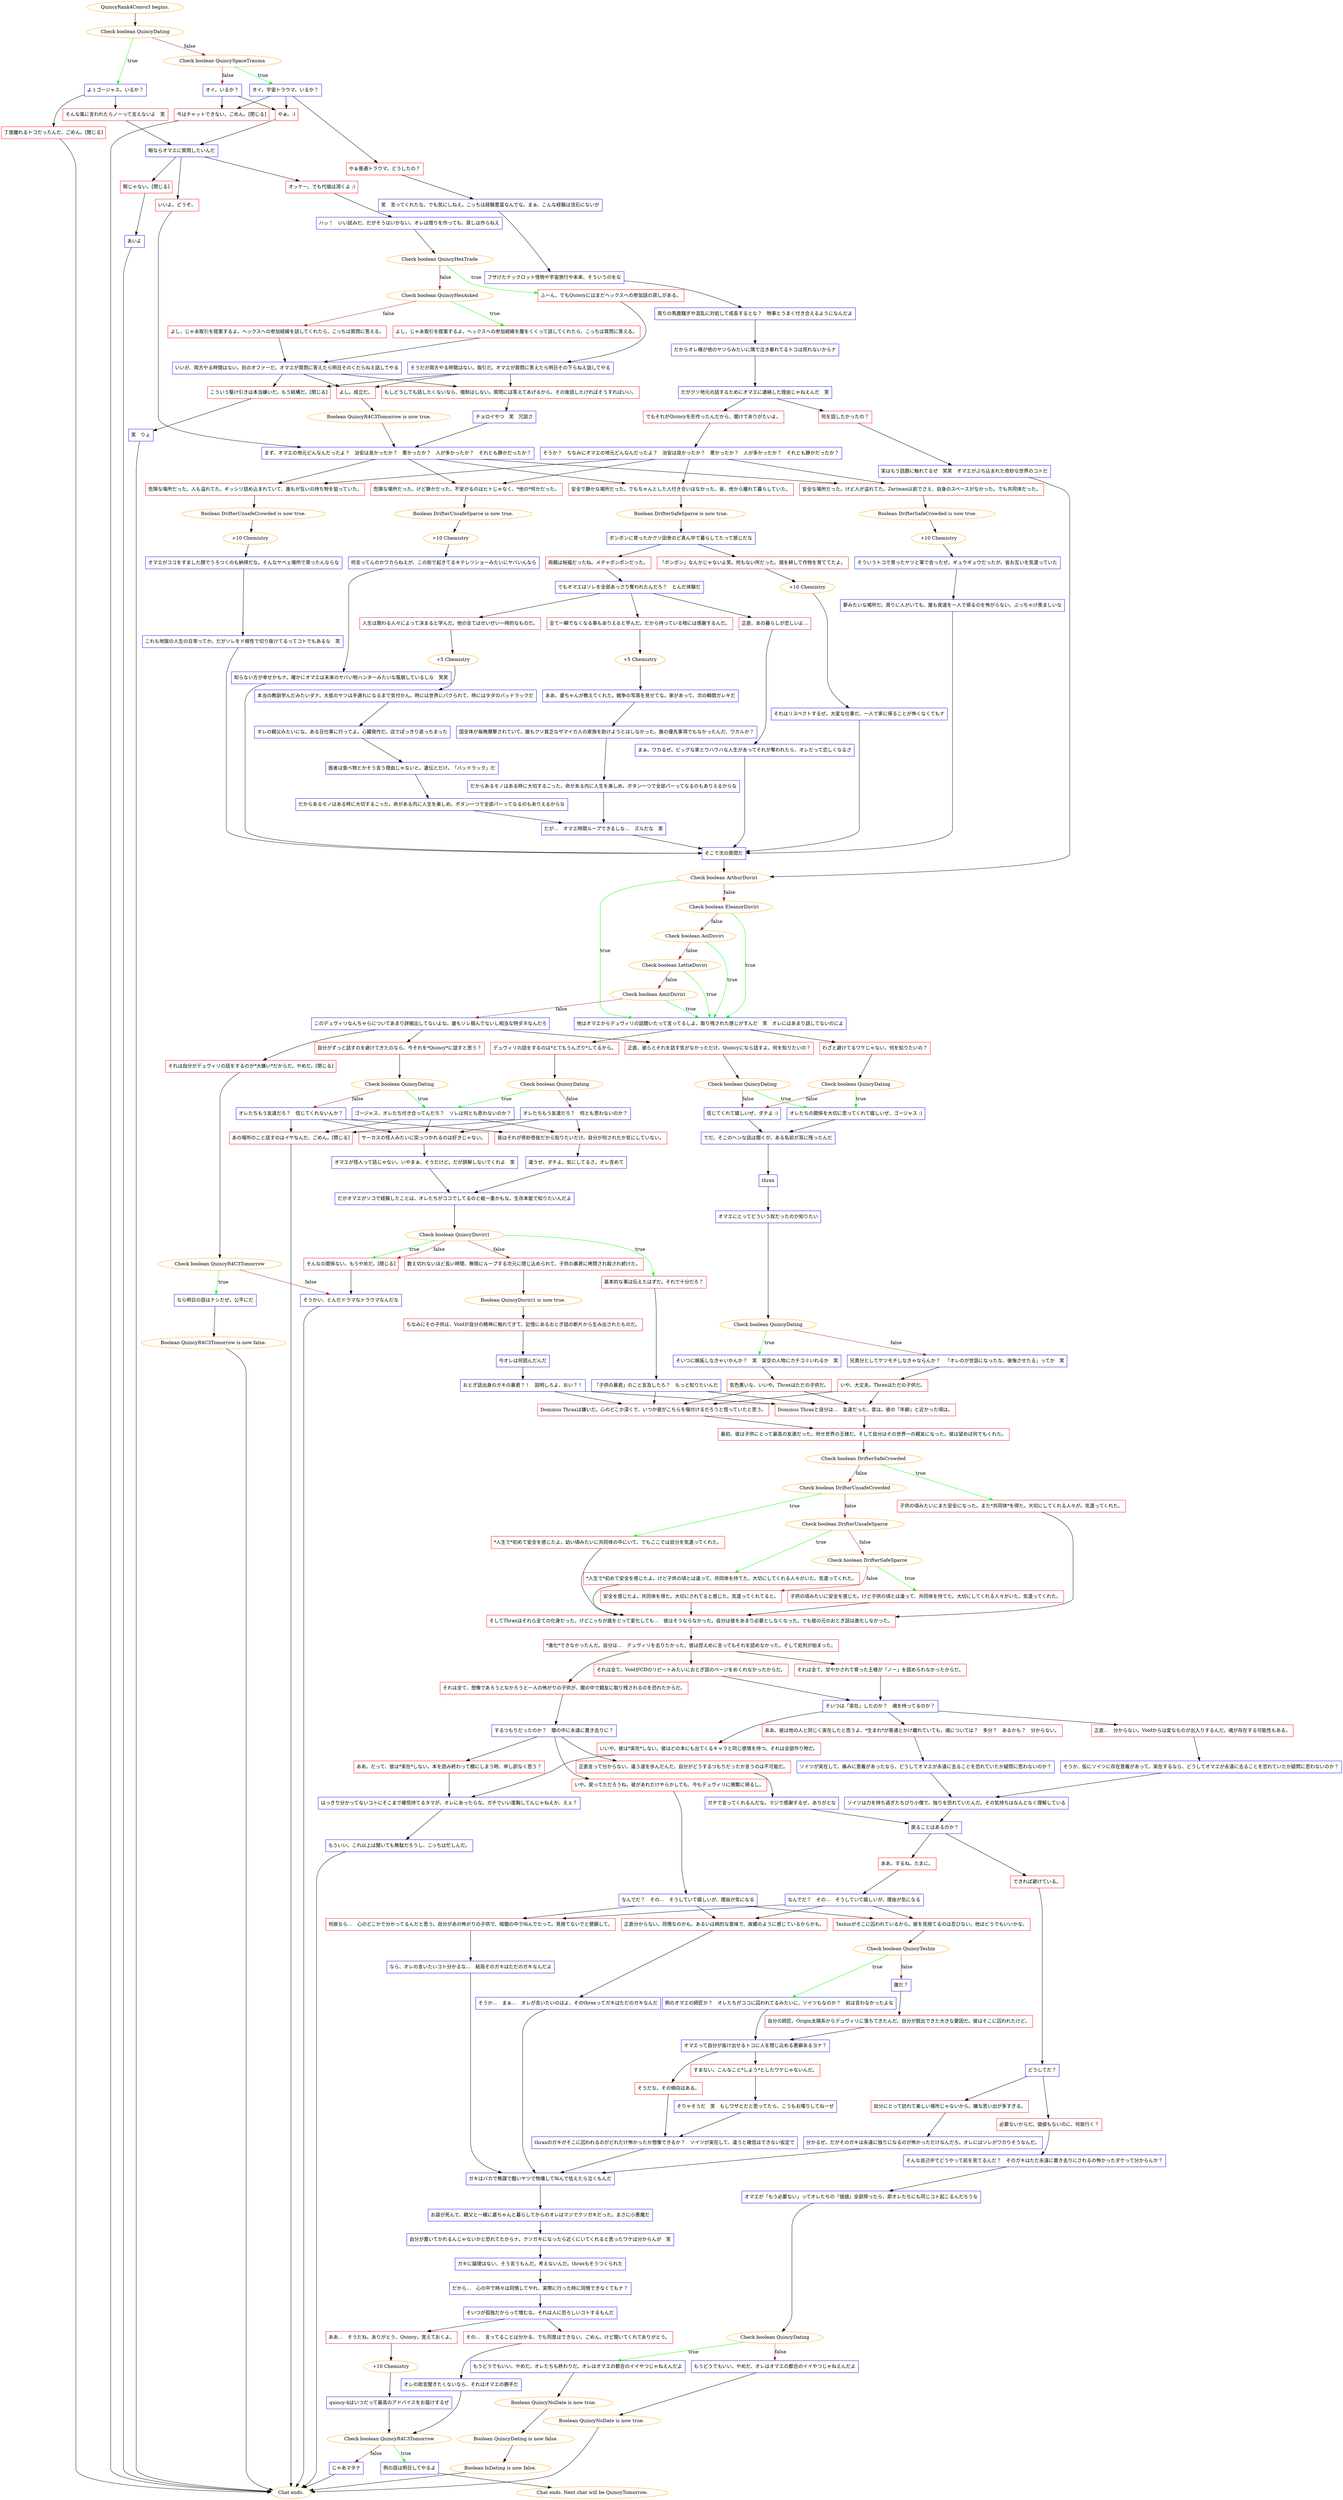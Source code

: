 digraph {
	"QuincyRank4Convo3 begins." [color=orange];
		"QuincyRank4Convo3 begins." -> j552943725;
	j552943725 [label="Check boolean QuincyDating",color=orange];
		j552943725 -> j3982082051 [label=true,color=green];
		j552943725 -> j3004499405 [label=false,color=brown];
	j3982082051 [label="よぅゴージャス。いるか？",shape=box,color=blue];
		j3982082051 -> j3866243663;
		j3982082051 -> j3044694201;
	j3004499405 [label="Check boolean QuincySpaceTrauma",color=orange];
		j3004499405 -> j232019040 [label=true,color=green];
		j3004499405 -> j4259833654 [label=false,color=brown];
	j3866243663 [label="そんな風に言われたらノーって言えないよ　笑",shape=box,color=red];
		j3866243663 -> j2006945412;
	j3044694201 [label="丁度離れるトコだったんだ、ごめん。[閉じる]",shape=box,color=red];
		j3044694201 -> "Chat ends.";
	j232019040 [label="オイ。宇宙トラウマ。いるか？",shape=box,color=blue];
		j232019040 -> j124961778;
		j232019040 -> j224832715;
		j232019040 -> j1721265965;
	j4259833654 [label="オイ。いるか？",shape=box,color=blue];
		j4259833654 -> j224832715;
		j4259833654 -> j1721265965;
	j2006945412 [label="暇ならオマエに質問したいんだ",shape=box,color=blue];
		j2006945412 -> j4128092755;
		j2006945412 -> j3859121976;
		j2006945412 -> j2173047550;
	"Chat ends." [color=orange];
	j124961778 [label="やぁ普通トラウマ。どうしたの？",shape=box,color=red];
		j124961778 -> j2686753783;
	j224832715 [label="やぁ。:)",shape=box,color=red];
		j224832715 -> j2006945412;
	j1721265965 [label="今はチャットできない、ごめん。[閉じる]",shape=box,color=red];
		j1721265965 -> "Chat ends.";
	j4128092755 [label="いいよ。どうぞ。",shape=box,color=red];
		j4128092755 -> j657186199;
	j3859121976 [label="オッケー。でも代価は頂くよ ;)",shape=box,color=red];
		j3859121976 -> j2420637905;
	j2173047550 [label="暇じゃない。[閉じる]",shape=box,color=red];
		j2173047550 -> j1027775213;
	j2686753783 [label="笑　言ってくれたな、でも気にしねえ。こっちは経験豊富なんでな。まぁ、こんな経験は流石にないが",shape=box,color=blue];
		j2686753783 -> j2529224850;
	j657186199 [label="まず、オマエの地元どんなんだったよ？　治安は良かったか？　悪かったか？　人が多かったか？　それとも静かだったか？",shape=box,color=blue];
		j657186199 -> j95147333;
		j657186199 -> j3833198881;
		j657186199 -> j532116845;
		j657186199 -> j4004905056;
	j2420637905 [label="ハッ！　いい試みだ、だがそうはいかない。オレは借りを作っても、貸しは作らねえ",shape=box,color=blue];
		j2420637905 -> j3869748579;
	j1027775213 [label="あいよ",shape=box,color=blue];
		j1027775213 -> "Chat ends.";
	j2529224850 [label="フザけたテックロット怪物や宇宙旅行や未来、そういうのをな",shape=box,color=blue];
		j2529224850 -> j329574938;
	j95147333 [label="安全な場所だった。けど人が溢れてた。Zariman以前でさえ、自身のスペースがなかった。でも共同体だった。",shape=box,color=red];
		j95147333 -> j4047082502;
	j3833198881 [label="危険な場所だった。人も溢れてた。ギッシリ詰め込まれていて、誰もが互いの持ち物を狙っていた。",shape=box,color=red];
		j3833198881 -> j2887452947;
	j532116845 [label="危険な場所だった。けど静かだった。不安がるのはヒトじゃなく、*他の*何かだった。",shape=box,color=red];
		j532116845 -> j350287446;
	j4004905056 [label="安全で静かな場所だった。でもちゃんとした人付き合いはなかった。皆、他から離れて暮らしていた。",shape=box,color=red];
		j4004905056 -> j855826713;
	j3869748579 [label="Check boolean QuincyHexTrade",color=orange];
		j3869748579 -> j4103640362 [label=true,color=green];
		j3869748579 -> j4011176701 [label=false,color=brown];
	j329574938 [label="周りの馬鹿騒ぎや混乱に対処して成長するとな？　物事とうまく付き合えるようになんだよ",shape=box,color=blue];
		j329574938 -> j3025980719;
	j4047082502 [label="Boolean DrifterSafeCrowded is now true.",color=orange];
		j4047082502 -> j173154456;
	j2887452947 [label="Boolean DrifterUnsafeCrowded is now true.",color=orange];
		j2887452947 -> j3740650544;
	j350287446 [label="Boolean DrifterUnsafeSparce is now true.",color=orange];
		j350287446 -> j2811909603;
	j855826713 [label="Boolean DrifterSafeSparce is now true.",color=orange];
		j855826713 -> j3965466977;
	j4103640362 [label="ふーん、でもQuincyにはまだヘックスへの参加話の貸しがある。",shape=box,color=red];
		j4103640362 -> j1942359101;
	j4011176701 [label="Check boolean QuincyHexAsked",color=orange];
		j4011176701 -> j3734213106 [label=true,color=green];
		j4011176701 -> j485165540 [label=false,color=brown];
	j3025980719 [label="だからオレ様が他のヤツらみたいに隅で泣き暴れてるトコは見れないからナ",shape=box,color=blue];
		j3025980719 -> j2143678845;
	j173154456 [label="+10 Chemistry",color=orange];
		j173154456 -> j3752375874;
	j3740650544 [label="+10 Chemistry",color=orange];
		j3740650544 -> j3493545906;
	j2811909603 [label="+10 Chemistry",color=orange];
		j2811909603 -> j3465152344;
	j3965466977 [label="ボンボンに育ったかクソ田舎のど真ん中で暮らしてたって感じだな",shape=box,color=blue];
		j3965466977 -> j1258265672;
		j3965466977 -> j889215903;
	j1942359101 [label="そうだが両方やる時間はない。取引だ。オマエが質問に答えたら明日その下らねえ話してやる",shape=box,color=blue];
		j1942359101 -> j4045893487;
		j1942359101 -> j306214312;
		j1942359101 -> j1615008729;
	j3734213106 [label="よし、じゃあ取引を提案するよ。ヘックスへの参加経緯を腹をくくって話してくれたら、こっちは質問に答える。",shape=box,color=red];
		j3734213106 -> j2965728667;
	j485165540 [label="よし、じゃあ取引を提案するよ。ヘックスへの参加経緯を話してくれたら、こっちは質問に答える。",shape=box,color=red];
		j485165540 -> j2965728667;
	j2143678845 [label="だがクソ地元の話するためにオマエに連絡した理由じゃねえんだ　笑",shape=box,color=blue];
		j2143678845 -> j2449499243;
		j2143678845 -> j512794239;
	j3752375874 [label="そういうトコで育ったヤツと軍で会ったぜ。ギュウギュウだったが、皆お互いを気遣っていた",shape=box,color=blue];
		j3752375874 -> j1503495306;
	j3493545906 [label="オマエがココをすました顔でうろつくのも納得だな。そんなヤベェ場所で育ったんならな",shape=box,color=blue];
		j3493545906 -> j1293644960;
	j3465152344 [label="何言ってんのかワカらねえが、この街で起きてるキテレツショーみたいにヤバいんなら",shape=box,color=blue];
		j3465152344 -> j670618599;
	j1258265672 [label="「ボンボン」なんかじゃないよ笑。何もない所だった。畑を耕して作物を育ててたよ。",shape=box,color=red];
		j1258265672 -> j960214835;
	j889215903 [label="両親は裕福だったね。メチャボンボンだった。",shape=box,color=red];
		j889215903 -> j4109374690;
	j4045893487 [label="よし。成立だ。",shape=box,color=red];
		j4045893487 -> j955414376;
	j306214312 [label="もしどうしても話したくないなら、強制はしない。質問には答えてあげるから、その後話したければそうすればいい。",shape=box,color=red];
		j306214312 -> j579090192;
	j1615008729 [label="こういう駆け引きは本当嫌いだ。もう結構だ。[閉じる]",shape=box,color=red];
		j1615008729 -> j3500843985;
	j2965728667 [label="いいが、両方やる時間はない。別のオファーだ。オマエが質問に答えたら明日そのくだらねえ話してやる",shape=box,color=blue];
		j2965728667 -> j4045893487;
		j2965728667 -> j306214312;
		j2965728667 -> j1615008729;
	j2449499243 [label="何を話したかったの？",shape=box,color=red];
		j2449499243 -> j1394393248;
	j512794239 [label="でもそれがQuincyを形作ったんだから、聞けてありがたいよ。",shape=box,color=red];
		j512794239 -> j407465629;
	j1503495306 [label="夢みたいな場所だ。周りに人がいても、誰も夜道を一人で帰るのを怖がらない。ぶっちゃけ羨ましいな",shape=box,color=blue];
		j1503495306 -> j1474734043;
	j1293644960 [label="これも地獄の人生の日常ってか。だがソレをド根性で切り抜けてるってコトでもあるな　笑",shape=box,color=blue];
		j1293644960 -> j1474734043;
	j670618599 [label="知らない方が幸せかもナ。確かにオマエは未来のヤバい物ハンターみたいな風貌しているしな　笑笑",shape=box,color=blue];
		j670618599 -> j1474734043;
	j960214835 [label="+10 Chemistry",color=orange];
		j960214835 -> j3168374069;
	j4109374690 [label="でもオマエはソレを全部あっさり奪われたんだろ？　とんだ体験だ",shape=box,color=blue];
		j4109374690 -> j2117132895;
		j4109374690 -> j386025849;
		j4109374690 -> j2193380182;
	j955414376 [label="Boolean QuincyR4C3Tomorrow is now true.",color=orange];
		j955414376 -> j657186199;
	j579090192 [label="チョロイやつ　笑　冗談さ",shape=box,color=blue];
		j579090192 -> j657186199;
	j3500843985 [label="笑　りょ",shape=box,color=blue];
		j3500843985 -> "Chat ends.";
	j1394393248 [label="実はもう話題に触れてるぜ　笑笑　オマエがぶち込まれた奇妙な世界のコトだ",shape=box,color=blue];
		j1394393248 -> j3268356592;
	j407465629 [label="そうか？　ちなみにオマエの地元どんなんだったよ？　治安は良かったか？　悪かったか？　人が多かったか？　それとも静かだったか？",shape=box,color=blue];
		j407465629 -> j95147333;
		j407465629 -> j3833198881;
		j407465629 -> j532116845;
		j407465629 -> j4004905056;
	j1474734043 [label="そこで次の質問だ",shape=box,color=blue];
		j1474734043 -> j3268356592;
	j3168374069 [label="それはリスペクトするぜ。大変な仕事だ、一人で家に帰ることが怖くなくてもナ",shape=box,color=blue];
		j3168374069 -> j1474734043;
	j2117132895 [label="正直、あの暮らしが恋しいよ…",shape=box,color=red];
		j2117132895 -> j2789902465;
	j386025849 [label="全て一瞬でなくなる事もありえると学んだ。だから持っている物には感謝するんだ。",shape=box,color=red];
		j386025849 -> j2809925328;
	j2193380182 [label="人生は関わる人々によって決まると学んだ。他の全てはせいぜい一時的なものだ。",shape=box,color=red];
		j2193380182 -> j833771098;
	j3268356592 [label="Check boolean ArthurDuviri",color=orange];
		j3268356592 -> j3230706529 [label=true,color=green];
		j3268356592 -> j4104290587 [label=false,color=brown];
	j2789902465 [label="まぁ、ワカるぜ。ビッグな家とウハウハな人生があってそれが奪われたら、オレだって恋しくなるさ",shape=box,color=blue];
		j2789902465 -> j1474734043;
	j2809925328 [label="+5 Chemistry",color=orange];
		j2809925328 -> j3602173821;
	j833771098 [label="+5 Chemistry",color=orange];
		j833771098 -> j551900259;
	j3230706529 [label="他はオマエからデュヴィリの話聞いたって言ってるしよ、取り残された感じがすんだ　笑　オレにはあまり話してないのによ",shape=box,color=blue];
		j3230706529 -> j3790387690;
		j3230706529 -> j2861954722;
	j4104290587 [label="Check boolean EleanorDuviri",color=orange];
		j4104290587 -> j3230706529 [label=true,color=green];
		j4104290587 -> j481100708 [label=false,color=brown];
	j3602173821 [label="ああ、婆ちゃんが教えてくれた。戦争の写真を見せてな。家があって、次の瞬間ガレキだ",shape=box,color=blue];
		j3602173821 -> j3141347964;
	j551900259 [label="本当の教訓学んだみたいダナ。大抵のヤツは手遅れになるまで気付かん。時には世界にパクられて、時にはタダのバッドラックだ",shape=box,color=blue];
		j551900259 -> j2833664920;
	j3790387690 [label="わざと避けてるワケじゃない。何を知りたいの？",shape=box,color=red];
		j3790387690 -> j1049962924;
	j2861954722 [label="デュヴィリの話をするのは*とてもうんざり*してるから。",shape=box,color=red];
		j2861954722 -> j2517674731;
	j481100708 [label="Check boolean AoiDuviri",color=orange];
		j481100708 -> j3230706529 [label=true,color=green];
		j481100708 -> j2629651196 [label=false,color=brown];
	j3141347964 [label="国全体が毎晩爆撃されていて、誰もクソ貧乏なザマイカ人の家族を助けようとはしなかった。誰の優先事項でもなかったんだ、ワカルか？",shape=box,color=blue];
		j3141347964 -> j2413063279;
	j2833664920 [label="オレの親父みたいにな。ある日仕事に行ってよ。心臓発作だ。店でぽっきり逝っちまった",shape=box,color=blue];
		j2833664920 -> j2570619982;
	j1049962924 [label="Check boolean QuincyDating",color=orange];
		j1049962924 -> j3573132657 [label=true,color=green];
		j1049962924 -> j1194028324 [label=false,color=brown];
	j2517674731 [label="Check boolean QuincyDating",color=orange];
		j2517674731 -> j2269779075 [label=true,color=green];
		j2517674731 -> j3657716220 [label=false,color=brown];
	j2629651196 [label="Check boolean LettieDuviri",color=orange];
		j2629651196 -> j3230706529 [label=true,color=green];
		j2629651196 -> j1771238635 [label=false,color=brown];
	j2413063279 [label="だからあるモノはある時に大切するこった。命がある内に人生を楽しめ。ボタン一つで全部パーってなるのもありえるからな",shape=box,color=blue];
		j2413063279 -> j4097218947;
	j2570619982 [label="医者は食べ物とかそう言う理由じゃないと。遺伝とだけ。「バッドラック」だ",shape=box,color=blue];
		j2570619982 -> j265284708;
	j3573132657 [label="オレたちの関係を大切に思ってくれて嬉しいぜ、ゴージャス ;)",shape=box,color=blue];
		j3573132657 -> j1270039255;
	j1194028324 [label="信じてくれて嬉しいぜ、ダチよ :)",shape=box,color=blue];
		j1194028324 -> j1270039255;
	j2269779075 [label="ゴージャス、オレたち付き合ってんだろ？　ソレは何とも思わないのか？",shape=box,color=blue];
		j2269779075 -> j1967644395;
		j2269779075 -> j3328101525;
		j2269779075 -> j2548908560;
	j3657716220 [label="オレたちもう友達だろ？　何とも思わないのか？",shape=box,color=blue];
		j3657716220 -> j1967644395;
		j3657716220 -> j3328101525;
		j3657716220 -> j2548908560;
	j1771238635 [label="Check boolean AmirDuviri",color=orange];
		j1771238635 -> j3230706529 [label=true,color=green];
		j1771238635 -> j1878440850 [label=false,color=brown];
	j4097218947 [label="だが…　オマエ時間ループできるしな…　ズルだな　笑",shape=box,color=blue];
		j4097218947 -> j1474734043;
	j265284708 [label="だからあるモノはある時に大切するこった。命がある内に人生を楽しめ。ボタン一つで全部パーってなるのもありえるからな",shape=box,color=blue];
		j265284708 -> j4097218947;
	j1270039255 [label="でだ。そこのヘンな話は聞くが、ある名前が耳に残ったんだ",shape=box,color=blue];
		j1270039255 -> j2499036473;
	j1967644395 [label="皆はそれが奇妙奇抜だから知りたいだけ。自分が何されたか気にしていない。",shape=box,color=red];
		j1967644395 -> j633615608;
	j3328101525 [label="サーカスの怪人みたいに突っつかれるのは好きじゃない。",shape=box,color=red];
		j3328101525 -> j471062502;
	j2548908560 [label="あの場所のこと話すのはイヤなんだ、ごめん。[閉じる]",shape=box,color=red];
		j2548908560 -> "Chat ends.";
	j1878440850 [label="このデュヴィリなんちゃらについてあまり詳細出してないよな。誰もソレ掴んでないし相当な特ダネなんだろ",shape=box,color=blue];
		j1878440850 -> j487680726;
		j1878440850 -> j2310964142;
		j1878440850 -> j3032827208;
	j2499036473 [label="thrax",shape=box,color=blue];
		j2499036473 -> j768747901;
	j633615608 [label="違うぜ、ダチよ。気にしてるさ。オレ含めて",shape=box,color=blue];
		j633615608 -> j1509421344;
	j471062502 [label="オマエが怪人って話じゃない。いやまぁ、そうだけど。だが誤解しないでくれよ　笑",shape=box,color=blue];
		j471062502 -> j1509421344;
	j487680726 [label="正直、彼らとそれを話す気がなかっただけ。Quincyになら話すよ。何を知りたいの？",shape=box,color=red];
		j487680726 -> j1970620959;
	j2310964142 [label="自分がずっと話すのを避けてきたのなら、今それを*Quincy*に話すと思う？",shape=box,color=red];
		j2310964142 -> j1548335853;
	j3032827208 [label="それは自分がデュヴィリの話をするのが*大嫌い*だからだ。やめだ。[閉じる]",shape=box,color=red];
		j3032827208 -> j3137933610;
	j768747901 [label="オマエにとってどういう奴だったのか知りたい",shape=box,color=blue];
		j768747901 -> j3518307430;
	j1509421344 [label="だがオマエがソコで経験したことは、オレたちがココでしてるのと紙一重かもな。生存本能で知りたいんだよ",shape=box,color=blue];
		j1509421344 -> j1065292502;
	j1970620959 [label="Check boolean QuincyDating",color=orange];
		j1970620959 -> j3573132657 [label=true,color=green];
		j1970620959 -> j1194028324 [label=false,color=brown];
	j1548335853 [label="Check boolean QuincyDating",color=orange];
		j1548335853 -> j2269779075 [label=true,color=green];
		j1548335853 -> j259501631 [label=false,color=brown];
	j3137933610 [label="Check boolean QuincyR4C3Tomorrow",color=orange];
		j3137933610 -> j219497914 [label=true,color=green];
		j3137933610 -> j2884502786 [label=false,color=brown];
	j3518307430 [label="Check boolean QuincyDating",color=orange];
		j3518307430 -> j1819043407 [label=true,color=green];
		j3518307430 -> j3513678698 [label=false,color=brown];
	j1065292502 [label="Check boolean QuincyDuviri1",color=orange];
		j1065292502 -> j2224012660 [label=true,color=green];
		j1065292502 -> j3246004151 [label=true,color=green];
		j1065292502 -> j2433993819 [label=false,color=brown];
		j1065292502 -> j3246004151 [label=false,color=brown];
	j259501631 [label="オレたちもう友達だろ？　信じてくれないんか？",shape=box,color=blue];
		j259501631 -> j1967644395;
		j259501631 -> j3328101525;
		j259501631 -> j2548908560;
	j219497914 [label="なら明日の話はナシだぜ。公平にだ",shape=box,color=blue];
		j219497914 -> j10984581;
	j2884502786 [label="そうかい、とんだドラマなトラウマなんだな",shape=box,color=blue];
		j2884502786 -> "Chat ends.";
	j1819043407 [label="そいつに嫉妬しなきゃいかんか？　笑　架空の人物にカチコミいれるか　笑",shape=box,color=blue];
		j1819043407 -> j1041102767;
	j3513678698 [label="兄貴分としてケツモチしなきゃならんか？　「オレのが世話になったな、後悔させたる」ってか　笑",shape=box,color=blue];
		j3513678698 -> j696018239;
	j2224012660 [label="基本的な事は伝えたはずだ。それで十分だろ？",shape=box,color=red];
		j2224012660 -> j1759605954;
	j3246004151 [label="そんなの関係ない。もうやめだ。[閉じる]",shape=box,color=red];
		j3246004151 -> j2884502786;
	j2433993819 [label="数え切れないほど長い時間、無限にループする次元に閉じ込められて、子供の暴君に拷問され殺され続けた。",shape=box,color=red];
		j2433993819 -> j1922194381;
	j10984581 [label="Boolean QuincyR4C3Tomorrow is now false.",color=orange];
		j10984581 -> "Chat ends.";
	j1041102767 [label="気色悪いな、いいや。Thraxはただの子供だ。",shape=box,color=red];
		j1041102767 -> j2538502877;
		j1041102767 -> j417893415;
	j696018239 [label="いや、大丈夫。Thraxはただの子供だ。",shape=box,color=red];
		j696018239 -> j417893415;
		j696018239 -> j2538502877;
	j1759605954 [label="「子供の暴君」のこと言及したろ？　もっと知りたいんだ",shape=box,color=blue];
		j1759605954 -> j417893415;
		j1759605954 -> j2538502877;
	j1922194381 [label="Boolean QuincyDuviri1 is now true.",color=orange];
		j1922194381 -> j5375633;
	j2538502877 [label="Dominus Thraxは嫌いだ。心のどこか深くで、いつか彼がこちらを傷付けるだろうと悟っていたと思う。",shape=box,color=red];
		j2538502877 -> j1355000847;
	j417893415 [label="Dominus Thraxと自分は…　友達だった、昔は。彼の「年齢」と近かった頃は。",shape=box,color=red];
		j417893415 -> j1355000847;
	j5375633 [label="ちなみにその子供は、Voidが自分の精神に触れてきて、記憶にあるおとぎ話の断片から生み出されたものだ。",shape=box,color=red];
		j5375633 -> j1509077906;
	j1355000847 [label="最初、彼は子供にとって最高の友達だった。何せ世界の王様だ。そして自分はその世界一の親友になった。彼は望めば何でもくれた。",shape=box,color=red];
		j1355000847 -> j2662847170;
	j1509077906 [label="今オレは何読んだんだ",shape=box,color=blue];
		j1509077906 -> j2231869869;
	j2662847170 [label="Check boolean DrifterSafeCrowded",color=orange];
		j2662847170 -> j166319957 [label=true,color=green];
		j2662847170 -> j994130163 [label=false,color=brown];
	j2231869869 [label="おとぎ話出身のガキの暴君？！　説明しろよ、おい？！",shape=box,color=blue];
		j2231869869 -> j417893415;
		j2231869869 -> j2538502877;
	j166319957 [label="子供の頃みたいにまた安全になった。また*共同体*を得た。大切にしてくれる人々が。気遣ってくれた。",shape=box,color=red];
		j166319957 -> j3759119602;
	j994130163 [label="Check boolean DrifterUnsafeCrowded",color=orange];
		j994130163 -> j1507265772 [label=true,color=green];
		j994130163 -> j3323227003 [label=false,color=brown];
	j3759119602 [label="そしてThraxはそれら全ての化身だった。けどこっちが歳をとって変化しても…　彼はそうならなかった。自分は彼をあまり必要としなくなった。でも彼の元のおとぎ話は進化しなかった。",shape=box,color=red];
		j3759119602 -> j3790020369;
	j1507265772 [label="*人生で*初めて安全を感じたよ。幼い頃みたいに共同体の中にいて、でもここでは自分を気遣ってくれた。",shape=box,color=red];
		j1507265772 -> j3759119602;
	j3323227003 [label="Check boolean DrifterUnsafeSparce",color=orange];
		j3323227003 -> j1844105594 [label=true,color=green];
		j3323227003 -> j2575966162 [label=false,color=brown];
	j3790020369 [label="*進化*できなかったんだ。自分は…　デュヴィリを去りたかった。彼は控えめに言ってもそれを認めなかった。そして処刑が始まった。",shape=box,color=red];
		j3790020369 -> j1767696877;
		j3790020369 -> j3863142861;
		j3790020369 -> j1957953951;
	j1844105594 [label="*人生で*初めて安全を感じたよ。けど子供の頃とは違って、共同体を持てた。大切にしてくれる人々がいた。気遣ってくれた。",shape=box,color=red];
		j1844105594 -> j3759119602;
	j2575966162 [label="Check boolean DrifterSafeSparce",color=orange];
		j2575966162 -> j2508167397 [label=true,color=green];
		j2575966162 -> j1035264364 [label=false,color=brown];
	j1767696877 [label="それは全て、甘やかされて育った王様が「ノー」を認められなかったからだ。",shape=box,color=red];
		j1767696877 -> j1107756691;
	j3863142861 [label="それは全て、VoidがCDのリピートみたいにおとぎ話のページをめくれなかったからだ。",shape=box,color=red];
		j3863142861 -> j1107756691;
	j1957953951 [label="それは全て、想像であろうとなかろうと一人の怖がりの子供が、闇の中で親友に取り残されるのを恐れたからだ。",shape=box,color=red];
		j1957953951 -> j1695172084;
	j2508167397 [label="子供の頃みたいに安全を感じた。けど子供の頃とは違って、共同体を持てた。大切にしてくれる人々がいた。気遣ってくれた。",shape=box,color=red];
		j2508167397 -> j3759119602;
	j1035264364 [label="安全を感じたよ。共同体を得た。大切にされてると感じた。気遣ってくれてると。",shape=box,color=red];
		j1035264364 -> j3759119602;
	j1107756691 [label="そいつは「実在」したのか？　魂を持ってるのか？",shape=box,color=blue];
		j1107756691 -> j2525494191;
		j1107756691 -> j1560364139;
		j1107756691 -> j2563650544;
	j1695172084 [label="するつもりだったのか？　闇の中に永遠に置き去りに？",shape=box,color=blue];
		j1695172084 -> j1889211249;
		j1695172084 -> j3723627099;
		j1695172084 -> j1165082375;
	j2525494191 [label="ああ。彼は他の人と同じく実在したと思うよ、*生まれ*が普通とかけ離れていても。魂については？　多分？　あるかも？　分からない。",shape=box,color=red];
		j2525494191 -> j787216778;
	j1560364139 [label="正直…　分からない。Voidからは変なものが出入りするんだ。魂が存在する可能性もある。",shape=box,color=red];
		j1560364139 -> j3110038142;
	j2563650544 [label="いいや。彼は*実在*しない。彼はどの本にも出てくるキャラと同じ感情を持つ。それは全部作り物だ。",shape=box,color=red];
		j2563650544 -> j1369037282;
	j1889211249 [label="いや。戻ってただろうね。彼があれだけやらかしても、今もデュヴィリに頻繁に帰るし。",shape=box,color=red];
		j1889211249 -> j3510506146;
	j3723627099 [label="ああ。だって、彼は*実在*しない。本を読み終わって棚にしまう時、申し訳なく思う？",shape=box,color=red];
		j3723627099 -> j1369037282;
	j1165082375 [label="正直言って分からない。違う道を歩んだんだ。自分がどうするつもりだったか言うのは不可能だ。",shape=box,color=red];
		j1165082375 -> j3444789005;
	j787216778 [label="ソイツが実在して、痛みに意義があったなら、どうしてオマエが永遠に去ることを恐れていたか疑問に思わないのか？",shape=box,color=blue];
		j787216778 -> j2807761131;
	j3110038142 [label="そうか、仮にソイツに存在意義があって、実在するなら、どうしてオマエが永遠に去ることを恐れていたか疑問に思わないのか？",shape=box,color=blue];
		j3110038142 -> j2807761131;
	j1369037282 [label="はっきり分かってないコトにそこまで確信持てるタマが、オレにあったらな。ガチでいい度胸してんじゃねえか、えぇ？",shape=box,color=blue];
		j1369037282 -> j4205566668;
	j3510506146 [label="なんでだ？　その…　そうしていて嬉しいが、理由が気になる",shape=box,color=blue];
		j3510506146 -> j3708181426;
		j3510506146 -> j1628777314;
		j3510506146 -> j1394894213;
	j3444789005 [label="ガチで言ってくれるんだな。マジで感謝するぜ、ありがとな",shape=box,color=blue];
		j3444789005 -> j691424344;
	j2807761131 [label="ソイツは力を持ち過ぎたちびり小僧で、独りを恐れていたんだ。その気持ちはなんとなく理解している",shape=box,color=blue];
		j2807761131 -> j691424344;
	j4205566668 [label="もういい。これ以上は聞いても無駄だろうし、こっちは忙しんだ。",shape=box,color=blue];
		j4205566668 -> "Chat ends.";
	j3708181426 [label="何故なら…　心のどこかで分かってるんだと思う。自分があの怖がりの子供で、暗闇の中で叫んでたって。見捨てないでと懇願して。",shape=box,color=red];
		j3708181426 -> j4201721508;
	j1628777314 [label="正直分からない。同情なのかも。あるいは病的な意味で、故郷のように感じているからかも。",shape=box,color=red];
		j1628777314 -> j2332713188;
	j1394894213 [label="Teshinがそこに囚われているから。彼を見捨てるのは忍びない。他はどうでもいいかな。",shape=box,color=red];
		j1394894213 -> j2913113973;
	j691424344 [label="戻ることはあるのか？",shape=box,color=blue];
		j691424344 -> j3872394497;
		j691424344 -> j2351510214;
	j4201721508 [label="なら、オレの言いたいコト分かるな…　結局そのガキはただのガキなんだよ",shape=box,color=blue];
		j4201721508 -> j1570712946;
	j2332713188 [label="そうか…　まぁ…　オレが言いたいのはよ、そのthraxってガキはただのガキなんだ",shape=box,color=blue];
		j2332713188 -> j1570712946;
	j2913113973 [label="Check boolean QuincyTeshin",color=orange];
		j2913113973 -> j1896852841 [label=true,color=green];
		j2913113973 -> j3223308055 [label=false,color=brown];
	j3872394497 [label="ああ。するね。たまに。",shape=box,color=red];
		j3872394497 -> j1747711687;
	j2351510214 [label="できれば避けている。",shape=box,color=red];
		j2351510214 -> j96113171;
	j1570712946 [label="ガキはバカで無謀で酷いヤツで物壊して叫んで怯えたら泣くもんだ",shape=box,color=blue];
		j1570712946 -> j3678864276;
	j1896852841 [label="例のオマエの師匠か？　オレたちがココに囚われてるみたいに、ソイツもなのか？　前は言わなかったよな",shape=box,color=blue];
		j1896852841 -> j2545849513;
	j3223308055 [label="誰だ？",shape=box,color=blue];
		j3223308055 -> j3341500038;
	j1747711687 [label="なんでだ？　その…　そうしていて嬉しいが、理由が気になる",shape=box,color=blue];
		j1747711687 -> j1394894213;
		j1747711687 -> j3708181426;
		j1747711687 -> j1628777314;
	j96113171 [label="どうしてだ？",shape=box,color=blue];
		j96113171 -> j1089522741;
		j96113171 -> j1994798918;
	j3678864276 [label="お袋が死んで、親父と一緒に婆ちゃんと暮らしてからのオレはマジでクソガキだった。まさに小悪魔だ",shape=box,color=blue];
		j3678864276 -> j3007918621;
	j2545849513 [label="オマエって自分が抜け出せるトコに人を閉じ込める悪癖あるヨナ？",shape=box,color=blue];
		j2545849513 -> j4240178611;
		j2545849513 -> j2779342165;
	j3341500038 [label="自分の師匠。Origin太陽系からデュヴィリに落ちてきたんだ。自分が脱出できた大きな要因だ。彼はそこに囚われたけど。",shape=box,color=red];
		j3341500038 -> j2545849513;
	j1089522741 [label="自分にとって訪れて楽しい場所じゃないから。嫌な思い出が多すぎる。",shape=box,color=red];
		j1089522741 -> j4214275116;
	j1994798918 [label="必要ないからだ。価値もないのに、何故行く？",shape=box,color=red];
		j1994798918 -> j2156198614;
	j3007918621 [label="自分が置いてかれるんじゃないかと恐れてたからナ。クソガキになったら近くにいてくれると思ったワケは分からんが　笑",shape=box,color=blue];
		j3007918621 -> j1671794819;
	j4240178611 [label="そうだな。その傾向はある。",shape=box,color=red];
		j4240178611 -> j1523689000;
	j2779342165 [label="すまない。こんなこと*しよう*としたワケじゃないんだ。",shape=box,color=red];
		j2779342165 -> j1094126023;
	j4214275116 [label="分かるぜ。だがそのガキは永遠に独りになるのが怖かっただけなんだろ。オレにはソレがワカりそうなんだ。",shape=box,color=blue];
		j4214275116 -> j1570712946;
	j2156198614 [label="そんな自己中でどうやって前を見てるんだ？　そのガキはただ永遠に置き去りにされるの怖かったダケって分からんか？",shape=box,color=blue];
		j2156198614 -> j2104620598;
	j1671794819 [label="ガキに論理はない、そう言うもんだ。考えないんだ。thraxもそうつくられた",shape=box,color=blue];
		j1671794819 -> j58402147;
	j1523689000 [label="thraxのガキがそこに囚われるのがどれだけ怖かったか想像できるか？　ソイツが実在して、違うと確信はできない仮定で",shape=box,color=blue];
		j1523689000 -> j1570712946;
	j1094126023 [label="そりゃそうだ　笑　もしワザとだと思ってたら、こうもお喋りしてねーぜ",shape=box,color=blue];
		j1094126023 -> j1523689000;
	j2104620598 [label="オマエが「もう必要ない」ってオレたちの「価値」全部搾ったら、即オレたちにも同じコト起こるんだろうな",shape=box,color=blue];
		j2104620598 -> j1234817647;
	j58402147 [label="だから…　心の中で時々は同情してやれ、実際に行った時に同情できなくてもナ？",shape=box,color=blue];
		j58402147 -> j1857901897;
	j1234817647 [label="Check boolean QuincyDating",color=orange];
		j1234817647 -> j3240365600 [label=true,color=green];
		j1234817647 -> j1956399435 [label=false,color=brown];
	j1857901897 [label="そいつが孤独だからって憎むな。それは人に恐ろしいコトするもんだ",shape=box,color=blue];
		j1857901897 -> j2821198531;
		j1857901897 -> j2904515065;
	j3240365600 [label="もうどうでもいい。やめだ。オレたちも終わりだ。オレはオマエの都合のイイやつじゃねえんだよ",shape=box,color=blue];
		j3240365600 -> j3567260245;
	j1956399435 [label="もうどうでもいい。やめだ、オレはオマエの都合のイイやつじゃねえんだよ",shape=box,color=blue];
		j1956399435 -> j632329483;
	j2821198531 [label="その…　言ってることは分かる、でも同意はできない。ごめん。けど聞いてくれてありがとう。",shape=box,color=red];
		j2821198531 -> j2385169862;
	j2904515065 [label="ああ…　そうだね。ありがとう、Quincy。覚えておくよ。",shape=box,color=red];
		j2904515065 -> j2942065681;
	j3567260245 [label="Boolean QuincyNoDate is now true.",color=orange];
		j3567260245 -> j3990685114;
	j632329483 [label="Boolean QuincyNoDate is now true.",color=orange];
		j632329483 -> "Chat ends.";
	j2385169862 [label="オレの助言聞きたくないなら、それはオマエの勝手だ",shape=box,color=blue];
		j2385169862 -> j3962651380;
	j2942065681 [label="+10 Chemistry",color=orange];
		j2942065681 -> j3061438125;
	j3990685114 [label="Boolean QuincyDating is now false.",color=orange];
		j3990685114 -> j178902881;
	j3962651380 [label="Check boolean QuincyR4C3Tomorrow",color=orange];
		j3962651380 -> j4036215743 [label=true,color=green];
		j3962651380 -> j147081871 [label=false,color=brown];
	j3061438125 [label="quincy-kはいつだって最高のアドバイスをお届けするぜ",shape=box,color=blue];
		j3061438125 -> j3962651380;
	j178902881 [label="Boolean IsDating is now false.",color=orange];
		j178902881 -> "Chat ends.";
	j4036215743 [label="例の話は明日してやるよ",shape=box,color=blue];
		j4036215743 -> "Chat ends. Next chat will be QuincyTomorrow.";
	j147081871 [label="じゃあマタナ",shape=box,color=blue];
		j147081871 -> "Chat ends.";
	"Chat ends. Next chat will be QuincyTomorrow." [color=orange];
}